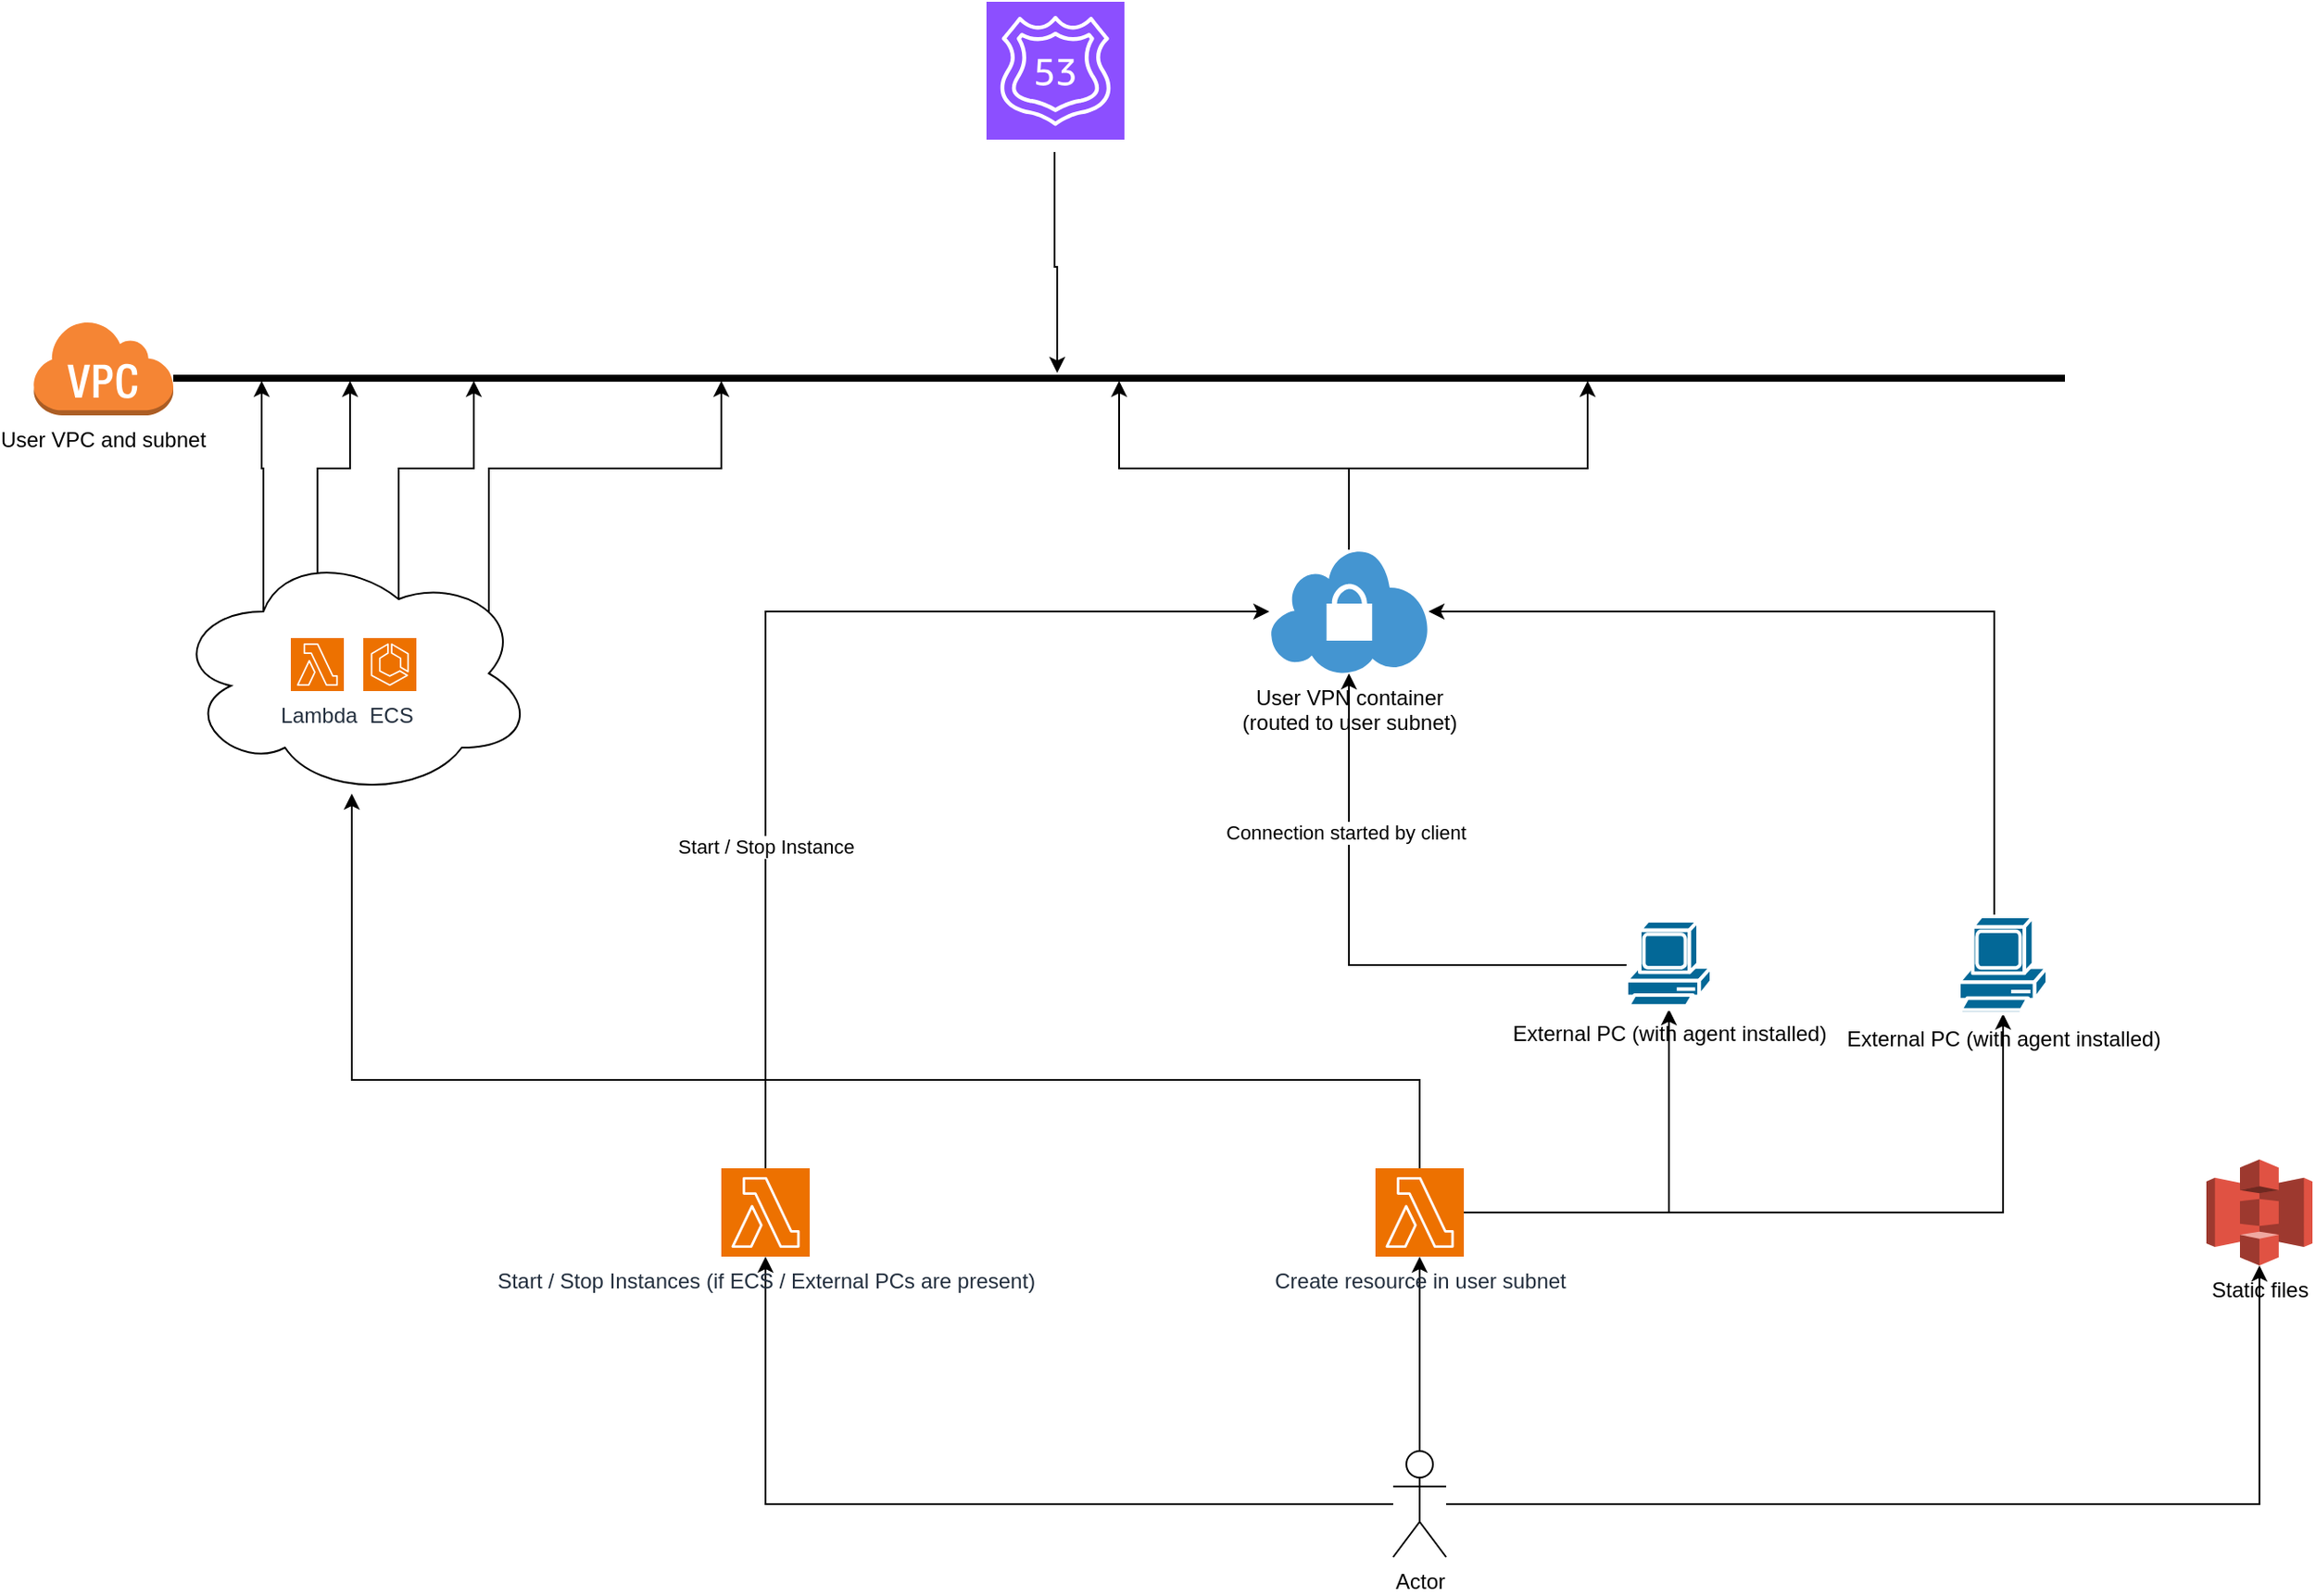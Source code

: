<mxfile version="22.1.0" type="device">
  <diagram name="Pagina-1" id="v59aUNjNT8_l-Xgh7eBR">
    <mxGraphModel dx="2261" dy="1959" grid="1" gridSize="10" guides="1" tooltips="1" connect="1" arrows="1" fold="1" page="1" pageScale="1" pageWidth="827" pageHeight="1169" math="0" shadow="0">
      <root>
        <mxCell id="0" />
        <mxCell id="1" parent="0" />
        <mxCell id="uJOny6Sq6Ekg-Lk2o-DT-3" style="edgeStyle=orthogonalEdgeStyle;rounded=0;orthogonalLoop=1;jettySize=auto;html=1;" edge="1" parent="1" source="uJOny6Sq6Ekg-Lk2o-DT-1" target="uJOny6Sq6Ekg-Lk2o-DT-2">
          <mxGeometry relative="1" as="geometry" />
        </mxCell>
        <mxCell id="uJOny6Sq6Ekg-Lk2o-DT-5" style="edgeStyle=orthogonalEdgeStyle;rounded=0;orthogonalLoop=1;jettySize=auto;html=1;" edge="1" parent="1" source="uJOny6Sq6Ekg-Lk2o-DT-1" target="uJOny6Sq6Ekg-Lk2o-DT-4">
          <mxGeometry relative="1" as="geometry" />
        </mxCell>
        <mxCell id="uJOny6Sq6Ekg-Lk2o-DT-13" style="edgeStyle=orthogonalEdgeStyle;rounded=0;orthogonalLoop=1;jettySize=auto;html=1;" edge="1" parent="1" source="uJOny6Sq6Ekg-Lk2o-DT-1" target="uJOny6Sq6Ekg-Lk2o-DT-12">
          <mxGeometry relative="1" as="geometry" />
        </mxCell>
        <mxCell id="uJOny6Sq6Ekg-Lk2o-DT-1" value="Actor" style="shape=umlActor;verticalLabelPosition=bottom;verticalAlign=top;html=1;outlineConnect=0;" vertex="1" parent="1">
          <mxGeometry x="580" y="540" width="30" height="60" as="geometry" />
        </mxCell>
        <mxCell id="uJOny6Sq6Ekg-Lk2o-DT-11" style="edgeStyle=orthogonalEdgeStyle;rounded=0;orthogonalLoop=1;jettySize=auto;html=1;" edge="1" parent="1" source="uJOny6Sq6Ekg-Lk2o-DT-2" target="uJOny6Sq6Ekg-Lk2o-DT-10">
          <mxGeometry relative="1" as="geometry" />
        </mxCell>
        <mxCell id="uJOny6Sq6Ekg-Lk2o-DT-16" style="edgeStyle=orthogonalEdgeStyle;rounded=0;orthogonalLoop=1;jettySize=auto;html=1;" edge="1" parent="1" source="uJOny6Sq6Ekg-Lk2o-DT-2" target="uJOny6Sq6Ekg-Lk2o-DT-15">
          <mxGeometry relative="1" as="geometry" />
        </mxCell>
        <mxCell id="uJOny6Sq6Ekg-Lk2o-DT-2" value="Create resource in user subnet" style="sketch=0;points=[[0,0,0],[0.25,0,0],[0.5,0,0],[0.75,0,0],[1,0,0],[0,1,0],[0.25,1,0],[0.5,1,0],[0.75,1,0],[1,1,0],[0,0.25,0],[0,0.5,0],[0,0.75,0],[1,0.25,0],[1,0.5,0],[1,0.75,0]];outlineConnect=0;fontColor=#232F3E;fillColor=#ED7100;strokeColor=#ffffff;dashed=0;verticalLabelPosition=bottom;verticalAlign=top;align=center;html=1;fontSize=12;fontStyle=0;aspect=fixed;shape=mxgraph.aws4.resourceIcon;resIcon=mxgraph.aws4.lambda;" vertex="1" parent="1">
          <mxGeometry x="570" y="380" width="50" height="50" as="geometry" />
        </mxCell>
        <mxCell id="uJOny6Sq6Ekg-Lk2o-DT-4" value="Static files" style="outlineConnect=0;dashed=0;verticalLabelPosition=bottom;verticalAlign=top;align=center;html=1;shape=mxgraph.aws3.s3;fillColor=#E05243;gradientColor=none;" vertex="1" parent="1">
          <mxGeometry x="1040" y="375" width="60" height="60" as="geometry" />
        </mxCell>
        <mxCell id="uJOny6Sq6Ekg-Lk2o-DT-24" style="edgeStyle=orthogonalEdgeStyle;rounded=0;orthogonalLoop=1;jettySize=auto;html=1;exitX=0.25;exitY=0.25;exitDx=0;exitDy=0;exitPerimeter=0;" edge="1" parent="1" source="uJOny6Sq6Ekg-Lk2o-DT-6" target="uJOny6Sq6Ekg-Lk2o-DT-21">
          <mxGeometry relative="1" as="geometry">
            <Array as="points">
              <mxPoint x="-59" y="-16" />
              <mxPoint x="-60" y="-16" />
            </Array>
          </mxGeometry>
        </mxCell>
        <mxCell id="uJOny6Sq6Ekg-Lk2o-DT-25" style="edgeStyle=orthogonalEdgeStyle;rounded=0;orthogonalLoop=1;jettySize=auto;html=1;exitX=0.4;exitY=0.1;exitDx=0;exitDy=0;exitPerimeter=0;" edge="1" parent="1" source="uJOny6Sq6Ekg-Lk2o-DT-6" target="uJOny6Sq6Ekg-Lk2o-DT-21">
          <mxGeometry relative="1" as="geometry">
            <Array as="points">
              <mxPoint x="-28" y="-16" />
              <mxPoint x="-10" y="-16" />
            </Array>
          </mxGeometry>
        </mxCell>
        <mxCell id="uJOny6Sq6Ekg-Lk2o-DT-26" style="edgeStyle=orthogonalEdgeStyle;rounded=0;orthogonalLoop=1;jettySize=auto;html=1;exitX=0.625;exitY=0.2;exitDx=0;exitDy=0;exitPerimeter=0;" edge="1" parent="1" source="uJOny6Sq6Ekg-Lk2o-DT-6" target="uJOny6Sq6Ekg-Lk2o-DT-21">
          <mxGeometry relative="1" as="geometry">
            <Array as="points">
              <mxPoint x="18" y="-16" />
              <mxPoint x="60" y="-16" />
            </Array>
          </mxGeometry>
        </mxCell>
        <mxCell id="uJOny6Sq6Ekg-Lk2o-DT-27" style="edgeStyle=orthogonalEdgeStyle;rounded=0;orthogonalLoop=1;jettySize=auto;html=1;exitX=0.875;exitY=0.5;exitDx=0;exitDy=0;exitPerimeter=0;startArrow=none;startFill=0;" edge="1" parent="1" source="uJOny6Sq6Ekg-Lk2o-DT-6" target="uJOny6Sq6Ekg-Lk2o-DT-21">
          <mxGeometry relative="1" as="geometry">
            <Array as="points">
              <mxPoint x="69" y="-16" />
              <mxPoint x="200" y="-16" />
            </Array>
          </mxGeometry>
        </mxCell>
        <mxCell id="uJOny6Sq6Ekg-Lk2o-DT-6" value="" style="ellipse;shape=cloud;whiteSpace=wrap;html=1;" vertex="1" parent="1">
          <mxGeometry x="-110" y="30" width="204" height="140" as="geometry" />
        </mxCell>
        <mxCell id="uJOny6Sq6Ekg-Lk2o-DT-7" value="Lambda" style="sketch=0;points=[[0,0,0],[0.25,0,0],[0.5,0,0],[0.75,0,0],[1,0,0],[0,1,0],[0.25,1,0],[0.5,1,0],[0.75,1,0],[1,1,0],[0,0.25,0],[0,0.5,0],[0,0.75,0],[1,0.25,0],[1,0.5,0],[1,0.75,0]];outlineConnect=0;fontColor=#232F3E;fillColor=#ED7100;strokeColor=#ffffff;dashed=0;verticalLabelPosition=bottom;verticalAlign=top;align=center;html=1;fontSize=12;fontStyle=0;aspect=fixed;shape=mxgraph.aws4.resourceIcon;resIcon=mxgraph.aws4.lambda;" vertex="1" parent="1">
          <mxGeometry x="-43.5" y="80" width="30" height="30" as="geometry" />
        </mxCell>
        <mxCell id="uJOny6Sq6Ekg-Lk2o-DT-8" value="ECS" style="sketch=0;points=[[0,0,0],[0.25,0,0],[0.5,0,0],[0.75,0,0],[1,0,0],[0,1,0],[0.25,1,0],[0.5,1,0],[0.75,1,0],[1,1,0],[0,0.25,0],[0,0.5,0],[0,0.75,0],[1,0.25,0],[1,0.5,0],[1,0.75,0]];outlineConnect=0;fontColor=#232F3E;fillColor=#ED7100;strokeColor=#ffffff;dashed=0;verticalLabelPosition=bottom;verticalAlign=top;align=center;html=1;fontSize=12;fontStyle=0;aspect=fixed;shape=mxgraph.aws4.resourceIcon;resIcon=mxgraph.aws4.ecs;" vertex="1" parent="1">
          <mxGeometry x="-2.5" y="80" width="30" height="30" as="geometry" />
        </mxCell>
        <mxCell id="uJOny6Sq6Ekg-Lk2o-DT-9" style="edgeStyle=orthogonalEdgeStyle;rounded=0;orthogonalLoop=1;jettySize=auto;html=1;entryX=0.495;entryY=0.986;entryDx=0;entryDy=0;entryPerimeter=0;" edge="1" parent="1" source="uJOny6Sq6Ekg-Lk2o-DT-2" target="uJOny6Sq6Ekg-Lk2o-DT-6">
          <mxGeometry relative="1" as="geometry">
            <Array as="points">
              <mxPoint x="595" y="330" />
              <mxPoint x="-9" y="330" />
            </Array>
          </mxGeometry>
        </mxCell>
        <mxCell id="uJOny6Sq6Ekg-Lk2o-DT-19" style="edgeStyle=orthogonalEdgeStyle;rounded=0;orthogonalLoop=1;jettySize=auto;html=1;" edge="1" parent="1" source="uJOny6Sq6Ekg-Lk2o-DT-10" target="uJOny6Sq6Ekg-Lk2o-DT-14">
          <mxGeometry relative="1" as="geometry" />
        </mxCell>
        <mxCell id="uJOny6Sq6Ekg-Lk2o-DT-31" value="Connection started by client" style="edgeLabel;html=1;align=center;verticalAlign=middle;resizable=0;points=[];" vertex="1" connectable="0" parent="uJOny6Sq6Ekg-Lk2o-DT-19">
          <mxGeometry x="0.441" y="2" relative="1" as="geometry">
            <mxPoint as="offset" />
          </mxGeometry>
        </mxCell>
        <mxCell id="uJOny6Sq6Ekg-Lk2o-DT-10" value="External PC (with agent installed)" style="shape=mxgraph.cisco.computers_and_peripherals.pc;html=1;pointerEvents=1;dashed=0;fillColor=#036897;strokeColor=#ffffff;strokeWidth=2;verticalLabelPosition=bottom;verticalAlign=top;align=center;outlineConnect=0;" vertex="1" parent="1">
          <mxGeometry x="712" y="240" width="48" height="50" as="geometry" />
        </mxCell>
        <mxCell id="uJOny6Sq6Ekg-Lk2o-DT-17" style="edgeStyle=orthogonalEdgeStyle;rounded=0;orthogonalLoop=1;jettySize=auto;html=1;" edge="1" parent="1" source="uJOny6Sq6Ekg-Lk2o-DT-12" target="uJOny6Sq6Ekg-Lk2o-DT-14">
          <mxGeometry relative="1" as="geometry">
            <Array as="points">
              <mxPoint x="225" y="65" />
            </Array>
          </mxGeometry>
        </mxCell>
        <mxCell id="uJOny6Sq6Ekg-Lk2o-DT-18" value="Start / Stop Instance" style="edgeLabel;html=1;align=center;verticalAlign=middle;resizable=0;points=[];" vertex="1" connectable="0" parent="uJOny6Sq6Ekg-Lk2o-DT-17">
          <mxGeometry x="-0.393" relative="1" as="geometry">
            <mxPoint as="offset" />
          </mxGeometry>
        </mxCell>
        <mxCell id="uJOny6Sq6Ekg-Lk2o-DT-12" value="Start / Stop Instances (if ECS / External PCs are present)" style="sketch=0;points=[[0,0,0],[0.25,0,0],[0.5,0,0],[0.75,0,0],[1,0,0],[0,1,0],[0.25,1,0],[0.5,1,0],[0.75,1,0],[1,1,0],[0,0.25,0],[0,0.5,0],[0,0.75,0],[1,0.25,0],[1,0.5,0],[1,0.75,0]];outlineConnect=0;fontColor=#232F3E;fillColor=#ED7100;strokeColor=#ffffff;dashed=0;verticalLabelPosition=bottom;verticalAlign=top;align=center;html=1;fontSize=12;fontStyle=0;aspect=fixed;shape=mxgraph.aws4.resourceIcon;resIcon=mxgraph.aws4.lambda;" vertex="1" parent="1">
          <mxGeometry x="200" y="380" width="50" height="50" as="geometry" />
        </mxCell>
        <mxCell id="uJOny6Sq6Ekg-Lk2o-DT-28" style="edgeStyle=orthogonalEdgeStyle;rounded=0;orthogonalLoop=1;jettySize=auto;html=1;" edge="1" parent="1" source="uJOny6Sq6Ekg-Lk2o-DT-14" target="uJOny6Sq6Ekg-Lk2o-DT-21">
          <mxGeometry relative="1" as="geometry" />
        </mxCell>
        <mxCell id="uJOny6Sq6Ekg-Lk2o-DT-29" style="edgeStyle=orthogonalEdgeStyle;rounded=0;orthogonalLoop=1;jettySize=auto;html=1;" edge="1" parent="1" source="uJOny6Sq6Ekg-Lk2o-DT-14" target="uJOny6Sq6Ekg-Lk2o-DT-21">
          <mxGeometry relative="1" as="geometry">
            <Array as="points">
              <mxPoint x="555" y="-16" />
              <mxPoint x="690" y="-16" />
            </Array>
          </mxGeometry>
        </mxCell>
        <mxCell id="uJOny6Sq6Ekg-Lk2o-DT-14" value="User VPN container&lt;br&gt;(routed to user subnet)" style="shadow=0;dashed=0;html=1;strokeColor=none;fillColor=#4495D1;labelPosition=center;verticalLabelPosition=bottom;verticalAlign=top;align=center;outlineConnect=0;shape=mxgraph.veeam.vpn;" vertex="1" parent="1">
          <mxGeometry x="510" y="30" width="90" height="70" as="geometry" />
        </mxCell>
        <mxCell id="uJOny6Sq6Ekg-Lk2o-DT-20" style="edgeStyle=orthogonalEdgeStyle;rounded=0;orthogonalLoop=1;jettySize=auto;html=1;" edge="1" parent="1" source="uJOny6Sq6Ekg-Lk2o-DT-15" target="uJOny6Sq6Ekg-Lk2o-DT-14">
          <mxGeometry relative="1" as="geometry">
            <Array as="points">
              <mxPoint x="920" y="65" />
            </Array>
          </mxGeometry>
        </mxCell>
        <mxCell id="uJOny6Sq6Ekg-Lk2o-DT-15" value="External PC (with agent installed)" style="shape=mxgraph.cisco.computers_and_peripherals.pc;html=1;pointerEvents=1;dashed=0;fillColor=#036897;strokeColor=#ffffff;strokeWidth=2;verticalLabelPosition=bottom;verticalAlign=top;align=center;outlineConnect=0;" vertex="1" parent="1">
          <mxGeometry x="900" y="237.5" width="50" height="55" as="geometry" />
        </mxCell>
        <mxCell id="uJOny6Sq6Ekg-Lk2o-DT-21" value="" style="line;strokeWidth=4;html=1;perimeter=backbonePerimeter;points=[];outlineConnect=0;" vertex="1" parent="1">
          <mxGeometry x="-110" y="-72" width="1070" height="10" as="geometry" />
        </mxCell>
        <mxCell id="uJOny6Sq6Ekg-Lk2o-DT-22" value="User VPC and subnet" style="outlineConnect=0;dashed=0;verticalLabelPosition=bottom;verticalAlign=top;align=center;html=1;shape=mxgraph.aws3.virtual_private_cloud;fillColor=#F58534;gradientColor=none;" vertex="1" parent="1">
          <mxGeometry x="-189.5" y="-100" width="79.5" height="54" as="geometry" />
        </mxCell>
        <mxCell id="uJOny6Sq6Ekg-Lk2o-DT-33" style="edgeStyle=orthogonalEdgeStyle;rounded=0;orthogonalLoop=1;jettySize=auto;html=1;" edge="1" parent="1">
          <mxGeometry relative="1" as="geometry">
            <mxPoint x="388.5" y="-195" as="sourcePoint" />
            <mxPoint x="390" y="-70" as="targetPoint" />
            <Array as="points">
              <mxPoint x="388.5" y="-130" />
              <mxPoint x="389.5" y="-130" />
            </Array>
          </mxGeometry>
        </mxCell>
        <mxCell id="uJOny6Sq6Ekg-Lk2o-DT-32" value="" style="sketch=0;points=[[0,0,0],[0.25,0,0],[0.5,0,0],[0.75,0,0],[1,0,0],[0,1,0],[0.25,1,0],[0.5,1,0],[0.75,1,0],[1,1,0],[0,0.25,0],[0,0.5,0],[0,0.75,0],[1,0.25,0],[1,0.5,0],[1,0.75,0]];outlineConnect=0;fontColor=#232F3E;fillColor=#8C4FFF;strokeColor=#ffffff;dashed=0;verticalLabelPosition=bottom;verticalAlign=top;align=center;html=1;fontSize=12;fontStyle=0;aspect=fixed;shape=mxgraph.aws4.resourceIcon;resIcon=mxgraph.aws4.route_53;" vertex="1" parent="1">
          <mxGeometry x="350" y="-280" width="78" height="78" as="geometry" />
        </mxCell>
      </root>
    </mxGraphModel>
  </diagram>
</mxfile>
